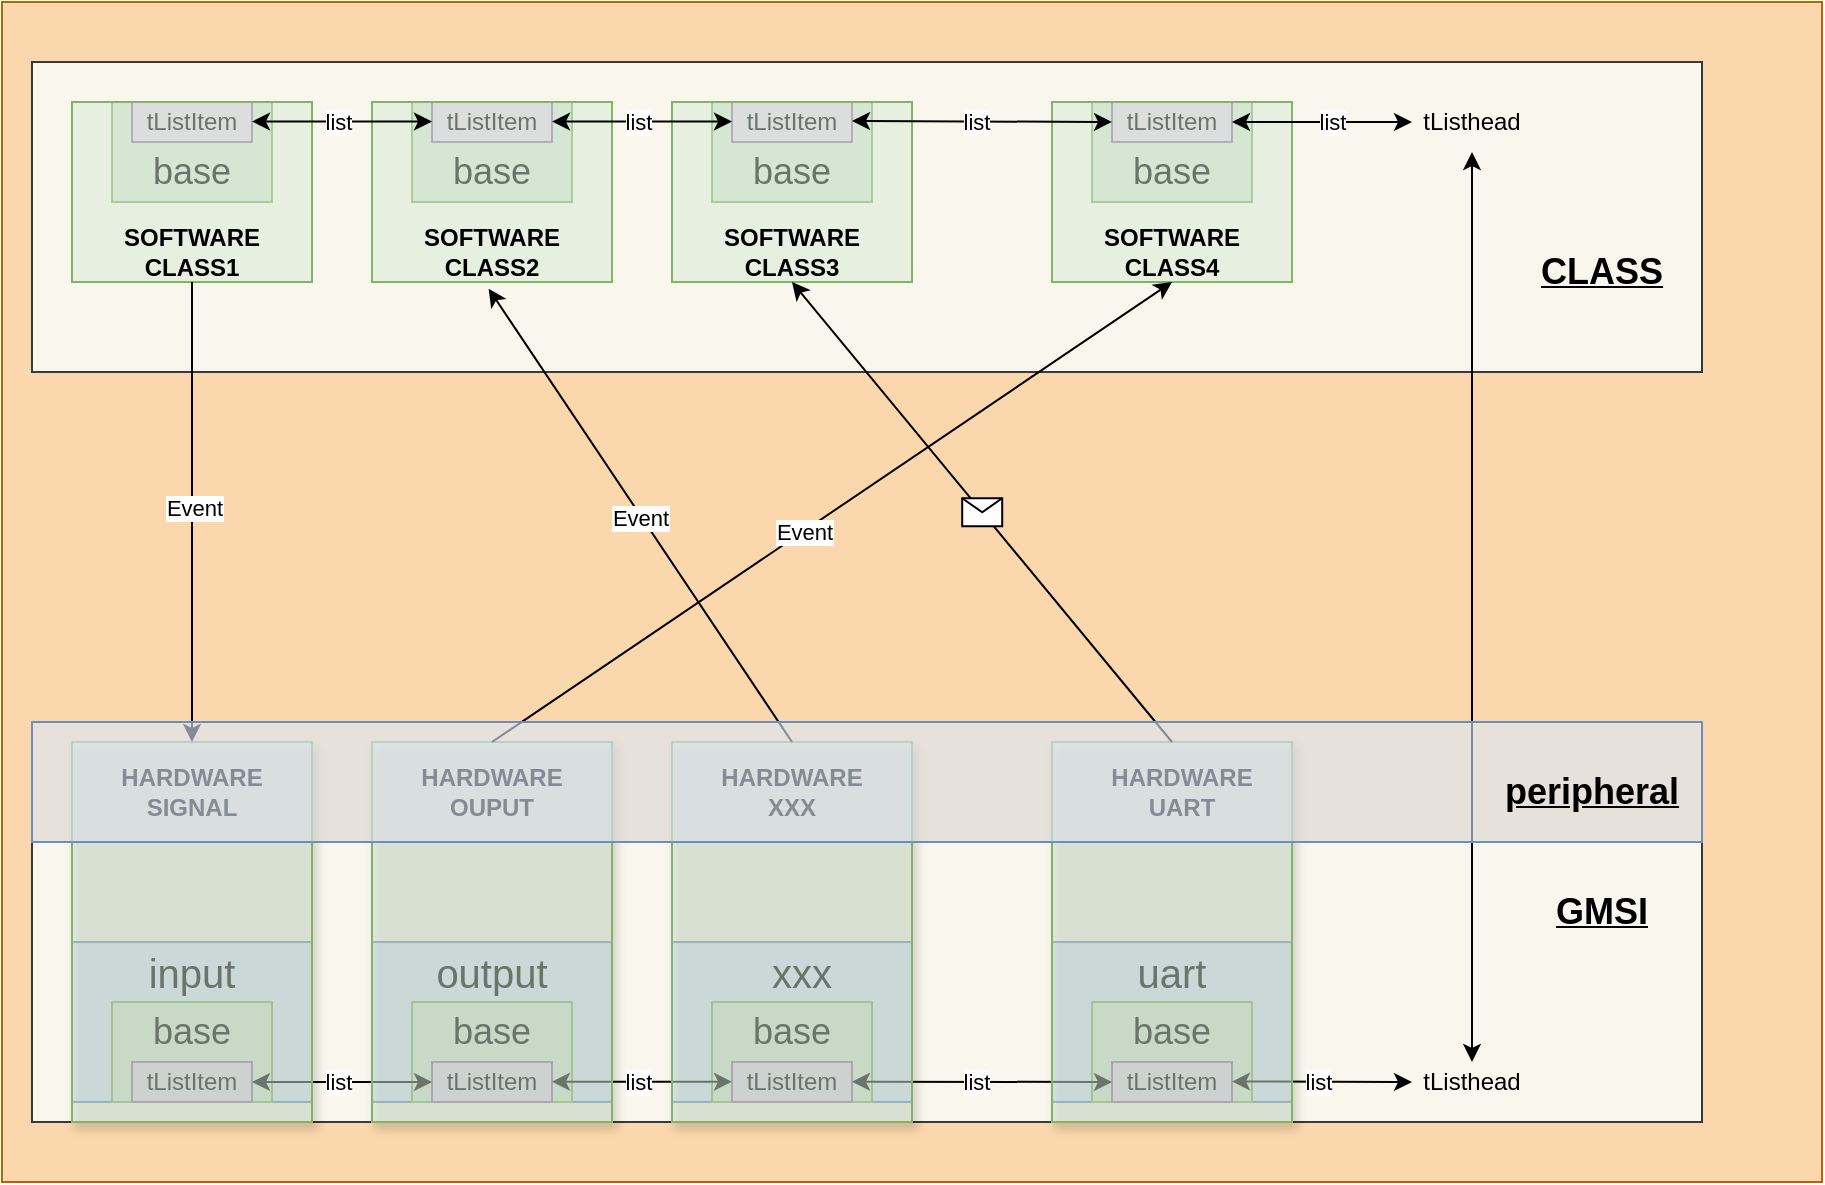 <mxfile version="22.0.2" type="device">
  <diagram id="prtHgNgQTEPvFCAcTncT" name="Page-1">
    <mxGraphModel dx="2049" dy="1254" grid="1" gridSize="10" guides="1" tooltips="1" connect="1" arrows="1" fold="1" page="1" pageScale="1" pageWidth="1169" pageHeight="827" math="0" shadow="0">
      <root>
        <mxCell id="0" />
        <mxCell id="1" parent="0" />
        <mxCell id="mf1GADLFmb1IAwnApvGf-101" value="" style="rounded=0;whiteSpace=wrap;html=1;fillColor=#fad7ac;strokeColor=#b46504;" parent="1" vertex="1">
          <mxGeometry x="129" y="130" width="910" height="590" as="geometry" />
        </mxCell>
        <mxCell id="mf1GADLFmb1IAwnApvGf-99" value="" style="rounded=0;whiteSpace=wrap;html=1;fillColor=#f9f7ed;strokeColor=#36393d;" parent="1" vertex="1">
          <mxGeometry x="144" y="160" width="835" height="155" as="geometry" />
        </mxCell>
        <mxCell id="mf1GADLFmb1IAwnApvGf-37" value="" style="rounded=0;whiteSpace=wrap;html=1;fillColor=#f9f7ed;strokeColor=#36393d;" parent="1" vertex="1">
          <mxGeometry x="144" y="550" width="835" height="140" as="geometry" />
        </mxCell>
        <mxCell id="mf1GADLFmb1IAwnApvGf-11" value="" style="rounded=0;whiteSpace=wrap;html=1;fillColor=#dae8fc;strokeColor=#6c8ebf;" parent="1" vertex="1">
          <mxGeometry x="164" y="600" width="120" height="80" as="geometry" />
        </mxCell>
        <mxCell id="mf1GADLFmb1IAwnApvGf-12" value="&lt;font style=&quot;font-size: 20px;&quot;&gt;input&lt;/font&gt;" style="text;html=1;strokeColor=none;fillColor=none;align=center;verticalAlign=middle;whiteSpace=wrap;rounded=0;" parent="1" vertex="1">
          <mxGeometry x="194" y="600" width="60" height="30" as="geometry" />
        </mxCell>
        <mxCell id="mf1GADLFmb1IAwnApvGf-6" style="edgeStyle=orthogonalEdgeStyle;rounded=0;orthogonalLoop=1;jettySize=auto;html=1;exitX=0;exitY=0;exitDx=0;exitDy=0;" parent="1" edge="1">
          <mxGeometry relative="1" as="geometry">
            <mxPoint x="209.0" y="640" as="sourcePoint" />
            <mxPoint x="209.0" y="640" as="targetPoint" />
          </mxGeometry>
        </mxCell>
        <mxCell id="mf1GADLFmb1IAwnApvGf-9" value="" style="rounded=0;whiteSpace=wrap;html=1;fillColor=#d5e8d4;strokeColor=#82b366;" parent="1" vertex="1">
          <mxGeometry x="184" y="630" width="80" height="50" as="geometry" />
        </mxCell>
        <mxCell id="mf1GADLFmb1IAwnApvGf-8" value="tListItem" style="rounded=0;whiteSpace=wrap;html=1;fillColor=#e1d5e7;strokeColor=#9673a6;shadow=0;" parent="1" vertex="1">
          <mxGeometry x="194" y="660" width="60" height="20" as="geometry" />
        </mxCell>
        <mxCell id="mf1GADLFmb1IAwnApvGf-10" value="&lt;font style=&quot;font-size: 18px;&quot;&gt;base&lt;/font&gt;" style="text;html=1;strokeColor=none;fillColor=none;align=center;verticalAlign=middle;whiteSpace=wrap;rounded=0;" parent="1" vertex="1">
          <mxGeometry x="199" y="630" width="50" height="30" as="geometry" />
        </mxCell>
        <mxCell id="mf1GADLFmb1IAwnApvGf-13" value="" style="rounded=0;whiteSpace=wrap;html=1;fillColor=#dae8fc;strokeColor=#6c8ebf;" parent="1" vertex="1">
          <mxGeometry x="314" y="600" width="120" height="80" as="geometry" />
        </mxCell>
        <mxCell id="mf1GADLFmb1IAwnApvGf-14" style="edgeStyle=orthogonalEdgeStyle;rounded=0;orthogonalLoop=1;jettySize=auto;html=1;exitX=0;exitY=0;exitDx=0;exitDy=0;" parent="1" edge="1">
          <mxGeometry relative="1" as="geometry">
            <mxPoint x="359.0" y="640" as="sourcePoint" />
            <mxPoint x="359.0" y="640" as="targetPoint" />
          </mxGeometry>
        </mxCell>
        <mxCell id="mf1GADLFmb1IAwnApvGf-15" value="" style="rounded=0;whiteSpace=wrap;html=1;fillColor=#d5e8d4;strokeColor=#82b366;" parent="1" vertex="1">
          <mxGeometry x="334" y="630" width="80" height="50" as="geometry" />
        </mxCell>
        <mxCell id="mf1GADLFmb1IAwnApvGf-16" value="tListItem" style="rounded=0;whiteSpace=wrap;html=1;fillColor=#e1d5e7;strokeColor=#9673a6;shadow=0;" parent="1" vertex="1">
          <mxGeometry x="344" y="660" width="60" height="20" as="geometry" />
        </mxCell>
        <mxCell id="mf1GADLFmb1IAwnApvGf-17" value="&lt;font style=&quot;font-size: 18px;&quot;&gt;base&lt;/font&gt;" style="text;html=1;strokeColor=none;fillColor=none;align=center;verticalAlign=middle;whiteSpace=wrap;rounded=0;" parent="1" vertex="1">
          <mxGeometry x="349" y="630" width="50" height="30" as="geometry" />
        </mxCell>
        <mxCell id="mf1GADLFmb1IAwnApvGf-18" value="" style="rounded=0;whiteSpace=wrap;html=1;fillColor=#dae8fc;strokeColor=#6c8ebf;" parent="1" vertex="1">
          <mxGeometry x="464" y="600" width="120" height="80" as="geometry" />
        </mxCell>
        <mxCell id="mf1GADLFmb1IAwnApvGf-19" style="edgeStyle=orthogonalEdgeStyle;rounded=0;orthogonalLoop=1;jettySize=auto;html=1;exitX=0;exitY=0;exitDx=0;exitDy=0;" parent="1" edge="1">
          <mxGeometry relative="1" as="geometry">
            <mxPoint x="509" y="640" as="sourcePoint" />
            <mxPoint x="509" y="640" as="targetPoint" />
          </mxGeometry>
        </mxCell>
        <mxCell id="mf1GADLFmb1IAwnApvGf-20" value="" style="rounded=0;whiteSpace=wrap;html=1;fillColor=#d5e8d4;strokeColor=#82b366;" parent="1" vertex="1">
          <mxGeometry x="484" y="630" width="80" height="50" as="geometry" />
        </mxCell>
        <mxCell id="mf1GADLFmb1IAwnApvGf-21" value="tListItem" style="rounded=0;whiteSpace=wrap;html=1;fillColor=#e1d5e7;strokeColor=#9673a6;shadow=0;" parent="1" vertex="1">
          <mxGeometry x="494" y="660" width="60" height="20" as="geometry" />
        </mxCell>
        <mxCell id="mf1GADLFmb1IAwnApvGf-22" value="&lt;font style=&quot;font-size: 18px;&quot;&gt;base&lt;/font&gt;" style="text;html=1;strokeColor=none;fillColor=none;align=center;verticalAlign=middle;whiteSpace=wrap;rounded=0;" parent="1" vertex="1">
          <mxGeometry x="499" y="630" width="50" height="30" as="geometry" />
        </mxCell>
        <mxCell id="mf1GADLFmb1IAwnApvGf-23" value="" style="rounded=0;whiteSpace=wrap;html=1;fillColor=#dae8fc;strokeColor=#6c8ebf;" parent="1" vertex="1">
          <mxGeometry x="654" y="600" width="120" height="80" as="geometry" />
        </mxCell>
        <mxCell id="mf1GADLFmb1IAwnApvGf-24" style="edgeStyle=orthogonalEdgeStyle;rounded=0;orthogonalLoop=1;jettySize=auto;html=1;exitX=0;exitY=0;exitDx=0;exitDy=0;" parent="1" edge="1">
          <mxGeometry relative="1" as="geometry">
            <mxPoint x="699" y="640" as="sourcePoint" />
            <mxPoint x="699" y="640" as="targetPoint" />
          </mxGeometry>
        </mxCell>
        <mxCell id="mf1GADLFmb1IAwnApvGf-25" value="" style="rounded=0;whiteSpace=wrap;html=1;fillColor=#d5e8d4;strokeColor=#82b366;" parent="1" vertex="1">
          <mxGeometry x="674" y="630" width="80" height="50" as="geometry" />
        </mxCell>
        <mxCell id="mf1GADLFmb1IAwnApvGf-26" value="tListItem" style="rounded=0;whiteSpace=wrap;html=1;fillColor=#e1d5e7;strokeColor=#9673a6;shadow=0;" parent="1" vertex="1">
          <mxGeometry x="684" y="660" width="60" height="20" as="geometry" />
        </mxCell>
        <mxCell id="mf1GADLFmb1IAwnApvGf-27" value="&lt;font style=&quot;font-size: 18px;&quot;&gt;base&lt;/font&gt;" style="text;html=1;strokeColor=none;fillColor=none;align=center;verticalAlign=middle;whiteSpace=wrap;rounded=0;" parent="1" vertex="1">
          <mxGeometry x="689" y="630" width="50" height="30" as="geometry" />
        </mxCell>
        <mxCell id="mf1GADLFmb1IAwnApvGf-28" value="" style="endArrow=classic;startArrow=classic;html=1;rounded=0;exitX=1;exitY=0.5;exitDx=0;exitDy=0;" parent="1" source="mf1GADLFmb1IAwnApvGf-8" edge="1">
          <mxGeometry width="50" height="50" relative="1" as="geometry">
            <mxPoint x="294" y="720" as="sourcePoint" />
            <mxPoint x="344" y="670" as="targetPoint" />
          </mxGeometry>
        </mxCell>
        <mxCell id="mf1GADLFmb1IAwnApvGf-29" value="list" style="edgeLabel;html=1;align=center;verticalAlign=middle;resizable=0;points=[];" parent="mf1GADLFmb1IAwnApvGf-28" vertex="1" connectable="0">
          <mxGeometry x="-0.048" relative="1" as="geometry">
            <mxPoint as="offset" />
          </mxGeometry>
        </mxCell>
        <mxCell id="mf1GADLFmb1IAwnApvGf-30" value="" style="endArrow=classic;startArrow=classic;html=1;rounded=0;exitX=1;exitY=0.5;exitDx=0;exitDy=0;" parent="1" edge="1">
          <mxGeometry width="50" height="50" relative="1" as="geometry">
            <mxPoint x="404" y="669.83" as="sourcePoint" />
            <mxPoint x="494" y="669.83" as="targetPoint" />
          </mxGeometry>
        </mxCell>
        <mxCell id="mf1GADLFmb1IAwnApvGf-31" value="list" style="edgeLabel;html=1;align=center;verticalAlign=middle;resizable=0;points=[];" parent="mf1GADLFmb1IAwnApvGf-30" vertex="1" connectable="0">
          <mxGeometry x="-0.048" relative="1" as="geometry">
            <mxPoint as="offset" />
          </mxGeometry>
        </mxCell>
        <mxCell id="mf1GADLFmb1IAwnApvGf-32" value="" style="endArrow=classic;startArrow=classic;html=1;rounded=0;exitX=1;exitY=0.5;exitDx=0;exitDy=0;entryX=0;entryY=0.5;entryDx=0;entryDy=0;" parent="1" target="mf1GADLFmb1IAwnApvGf-26" edge="1">
          <mxGeometry width="50" height="50" relative="1" as="geometry">
            <mxPoint x="554" y="669.83" as="sourcePoint" />
            <mxPoint x="644" y="669.83" as="targetPoint" />
          </mxGeometry>
        </mxCell>
        <mxCell id="mf1GADLFmb1IAwnApvGf-33" value="list" style="edgeLabel;html=1;align=center;verticalAlign=middle;resizable=0;points=[];" parent="mf1GADLFmb1IAwnApvGf-32" vertex="1" connectable="0">
          <mxGeometry x="-0.048" relative="1" as="geometry">
            <mxPoint as="offset" />
          </mxGeometry>
        </mxCell>
        <mxCell id="mf1GADLFmb1IAwnApvGf-34" value="" style="endArrow=classic;startArrow=classic;html=1;rounded=0;exitX=1;exitY=0.5;exitDx=0;exitDy=0;entryX=0;entryY=0.5;entryDx=0;entryDy=0;" parent="1" target="mf1GADLFmb1IAwnApvGf-36" edge="1">
          <mxGeometry width="50" height="50" relative="1" as="geometry">
            <mxPoint x="744" y="669.76" as="sourcePoint" />
            <mxPoint x="824" y="669.93" as="targetPoint" />
          </mxGeometry>
        </mxCell>
        <mxCell id="mf1GADLFmb1IAwnApvGf-35" value="list" style="edgeLabel;html=1;align=center;verticalAlign=middle;resizable=0;points=[];" parent="mf1GADLFmb1IAwnApvGf-34" vertex="1" connectable="0">
          <mxGeometry x="-0.048" relative="1" as="geometry">
            <mxPoint as="offset" />
          </mxGeometry>
        </mxCell>
        <mxCell id="mf1GADLFmb1IAwnApvGf-36" value="tListhead" style="text;html=1;strokeColor=none;fillColor=none;align=center;verticalAlign=middle;whiteSpace=wrap;rounded=0;" parent="1" vertex="1">
          <mxGeometry x="834" y="655" width="60" height="30" as="geometry" />
        </mxCell>
        <mxCell id="mf1GADLFmb1IAwnApvGf-38" value="&lt;u style=&quot;font-size: 18px;&quot;&gt;GMSI&lt;/u&gt;" style="text;html=1;align=center;verticalAlign=middle;whiteSpace=wrap;rounded=0;shadow=1;fontStyle=1;fontSize=18;" parent="1" vertex="1">
          <mxGeometry x="899" y="570" width="60" height="30" as="geometry" />
        </mxCell>
        <mxCell id="mf1GADLFmb1IAwnApvGf-39" value="&lt;span style=&quot;font-size: 20px;&quot;&gt;output&lt;/span&gt;" style="text;html=1;strokeColor=none;fillColor=none;align=center;verticalAlign=middle;whiteSpace=wrap;rounded=0;" parent="1" vertex="1">
          <mxGeometry x="344" y="600" width="60" height="30" as="geometry" />
        </mxCell>
        <mxCell id="mf1GADLFmb1IAwnApvGf-40" value="&lt;font style=&quot;font-size: 20px;&quot;&gt;uart&lt;/font&gt;" style="text;html=1;strokeColor=none;fillColor=none;align=center;verticalAlign=middle;whiteSpace=wrap;rounded=0;" parent="1" vertex="1">
          <mxGeometry x="684" y="600" width="60" height="30" as="geometry" />
        </mxCell>
        <mxCell id="mf1GADLFmb1IAwnApvGf-41" value="&lt;font style=&quot;font-size: 20px;&quot;&gt;xxx&lt;/font&gt;" style="text;html=1;strokeColor=none;fillColor=none;align=center;verticalAlign=middle;whiteSpace=wrap;rounded=0;" parent="1" vertex="1">
          <mxGeometry x="499" y="600" width="60" height="30" as="geometry" />
        </mxCell>
        <mxCell id="mf1GADLFmb1IAwnApvGf-42" value="" style="rounded=0;whiteSpace=wrap;html=1;fillColor=#d5e8d4;textOpacity=50;shadow=1;strokeColor=#82b366;glass=0;fillOpacity=50;" parent="1" vertex="1">
          <mxGeometry x="164" y="500" width="120" height="190" as="geometry" />
        </mxCell>
        <mxCell id="mf1GADLFmb1IAwnApvGf-44" value="" style="rounded=0;whiteSpace=wrap;html=1;fillColor=#d5e8d4;textOpacity=50;shadow=1;strokeColor=#82b366;glass=0;fillOpacity=50;" parent="1" vertex="1">
          <mxGeometry x="314" y="500" width="120" height="190" as="geometry" />
        </mxCell>
        <mxCell id="mf1GADLFmb1IAwnApvGf-46" value="" style="rounded=0;whiteSpace=wrap;html=1;fillColor=#d5e8d4;textOpacity=50;shadow=1;strokeColor=#82b366;glass=0;fillOpacity=50;" parent="1" vertex="1">
          <mxGeometry x="654" y="500" width="120" height="190" as="geometry" />
        </mxCell>
        <mxCell id="mf1GADLFmb1IAwnApvGf-48" value="" style="rounded=0;whiteSpace=wrap;html=1;fillColor=#d5e8d4;textOpacity=50;shadow=1;strokeColor=#82b366;glass=0;fillOpacity=50;" parent="1" vertex="1">
          <mxGeometry x="464" y="500" width="120" height="190" as="geometry" />
        </mxCell>
        <mxCell id="mf1GADLFmb1IAwnApvGf-50" style="edgeStyle=orthogonalEdgeStyle;rounded=0;orthogonalLoop=1;jettySize=auto;html=1;exitX=0;exitY=0;exitDx=0;exitDy=0;" parent="1" edge="1">
          <mxGeometry relative="1" as="geometry">
            <mxPoint x="209.0" y="190" as="sourcePoint" />
            <mxPoint x="209.0" y="190" as="targetPoint" />
          </mxGeometry>
        </mxCell>
        <mxCell id="mf1GADLFmb1IAwnApvGf-51" value="" style="rounded=0;whiteSpace=wrap;html=1;fillColor=#d5e8d4;strokeColor=#82b366;" parent="1" vertex="1">
          <mxGeometry x="184" y="180" width="80" height="50" as="geometry" />
        </mxCell>
        <mxCell id="mf1GADLFmb1IAwnApvGf-52" value="tListItem" style="rounded=0;whiteSpace=wrap;html=1;fillColor=#e1d5e7;strokeColor=#9673a6;shadow=0;" parent="1" vertex="1">
          <mxGeometry x="194" y="180" width="60" height="20" as="geometry" />
        </mxCell>
        <mxCell id="mf1GADLFmb1IAwnApvGf-53" value="&lt;font style=&quot;font-size: 18px;&quot;&gt;base&lt;/font&gt;" style="text;html=1;strokeColor=none;fillColor=none;align=center;verticalAlign=middle;whiteSpace=wrap;rounded=0;" parent="1" vertex="1">
          <mxGeometry x="199" y="200" width="50" height="30" as="geometry" />
        </mxCell>
        <mxCell id="mf1GADLFmb1IAwnApvGf-54" value="" style="rounded=0;whiteSpace=wrap;html=1;fillColor=#d5e8d4;strokeColor=#82b366;fillOpacity=50;" parent="1" vertex="1">
          <mxGeometry x="164" y="180" width="120" height="90" as="geometry" />
        </mxCell>
        <mxCell id="mf1GADLFmb1IAwnApvGf-56" value="SOFTWARE&lt;br&gt;CLASS1" style="text;html=1;strokeColor=none;fillColor=none;align=center;verticalAlign=middle;whiteSpace=wrap;rounded=0;fontStyle=1" parent="1" vertex="1">
          <mxGeometry x="194" y="240" width="60" height="30" as="geometry" />
        </mxCell>
        <mxCell id="mf1GADLFmb1IAwnApvGf-57" style="edgeStyle=orthogonalEdgeStyle;rounded=0;orthogonalLoop=1;jettySize=auto;html=1;exitX=0;exitY=0;exitDx=0;exitDy=0;" parent="1" edge="1">
          <mxGeometry relative="1" as="geometry">
            <mxPoint x="359.0" y="190" as="sourcePoint" />
            <mxPoint x="359.0" y="190" as="targetPoint" />
          </mxGeometry>
        </mxCell>
        <mxCell id="mf1GADLFmb1IAwnApvGf-58" value="" style="rounded=0;whiteSpace=wrap;html=1;fillColor=#d5e8d4;strokeColor=#82b366;" parent="1" vertex="1">
          <mxGeometry x="334" y="180" width="80" height="50" as="geometry" />
        </mxCell>
        <mxCell id="mf1GADLFmb1IAwnApvGf-59" value="tListItem" style="rounded=0;whiteSpace=wrap;html=1;fillColor=#e1d5e7;strokeColor=#9673a6;shadow=0;" parent="1" vertex="1">
          <mxGeometry x="344" y="180" width="60" height="20" as="geometry" />
        </mxCell>
        <mxCell id="mf1GADLFmb1IAwnApvGf-60" value="&lt;font style=&quot;font-size: 18px;&quot;&gt;base&lt;/font&gt;" style="text;html=1;strokeColor=none;fillColor=none;align=center;verticalAlign=middle;whiteSpace=wrap;rounded=0;" parent="1" vertex="1">
          <mxGeometry x="349" y="200" width="50" height="30" as="geometry" />
        </mxCell>
        <mxCell id="mf1GADLFmb1IAwnApvGf-61" value="" style="rounded=0;whiteSpace=wrap;html=1;fillColor=#d5e8d4;strokeColor=#82b366;fillOpacity=50;" parent="1" vertex="1">
          <mxGeometry x="314" y="180" width="120" height="90" as="geometry" />
        </mxCell>
        <mxCell id="mf1GADLFmb1IAwnApvGf-62" value="SOFTWARE&lt;br&gt;CLASS2" style="text;html=1;strokeColor=none;fillColor=none;align=center;verticalAlign=middle;whiteSpace=wrap;rounded=0;fontStyle=1" parent="1" vertex="1">
          <mxGeometry x="344" y="240" width="60" height="30" as="geometry" />
        </mxCell>
        <mxCell id="mf1GADLFmb1IAwnApvGf-63" style="edgeStyle=orthogonalEdgeStyle;rounded=0;orthogonalLoop=1;jettySize=auto;html=1;exitX=0;exitY=0;exitDx=0;exitDy=0;" parent="1" edge="1">
          <mxGeometry relative="1" as="geometry">
            <mxPoint x="509" y="190" as="sourcePoint" />
            <mxPoint x="509" y="190" as="targetPoint" />
          </mxGeometry>
        </mxCell>
        <mxCell id="mf1GADLFmb1IAwnApvGf-64" value="" style="rounded=0;whiteSpace=wrap;html=1;fillColor=#d5e8d4;strokeColor=#82b366;" parent="1" vertex="1">
          <mxGeometry x="484" y="180" width="80" height="50" as="geometry" />
        </mxCell>
        <mxCell id="mf1GADLFmb1IAwnApvGf-65" value="tListItem" style="rounded=0;whiteSpace=wrap;html=1;fillColor=#e1d5e7;strokeColor=#9673a6;shadow=0;" parent="1" vertex="1">
          <mxGeometry x="494" y="180" width="60" height="20" as="geometry" />
        </mxCell>
        <mxCell id="mf1GADLFmb1IAwnApvGf-66" value="&lt;font style=&quot;font-size: 18px;&quot;&gt;base&lt;/font&gt;" style="text;html=1;strokeColor=none;fillColor=none;align=center;verticalAlign=middle;whiteSpace=wrap;rounded=0;" parent="1" vertex="1">
          <mxGeometry x="499" y="200" width="50" height="30" as="geometry" />
        </mxCell>
        <mxCell id="mf1GADLFmb1IAwnApvGf-67" value="" style="rounded=0;whiteSpace=wrap;html=1;fillColor=#d5e8d4;strokeColor=#82b366;fillOpacity=50;" parent="1" vertex="1">
          <mxGeometry x="464" y="180" width="120" height="90" as="geometry" />
        </mxCell>
        <mxCell id="mf1GADLFmb1IAwnApvGf-68" value="SOFTWARE&lt;br&gt;CLASS3" style="text;html=1;strokeColor=none;fillColor=none;align=center;verticalAlign=middle;whiteSpace=wrap;rounded=0;fontStyle=1" parent="1" vertex="1">
          <mxGeometry x="494" y="240" width="60" height="30" as="geometry" />
        </mxCell>
        <mxCell id="mf1GADLFmb1IAwnApvGf-69" style="edgeStyle=orthogonalEdgeStyle;rounded=0;orthogonalLoop=1;jettySize=auto;html=1;exitX=0;exitY=0;exitDx=0;exitDy=0;" parent="1" edge="1">
          <mxGeometry relative="1" as="geometry">
            <mxPoint x="699" y="190" as="sourcePoint" />
            <mxPoint x="699" y="190" as="targetPoint" />
          </mxGeometry>
        </mxCell>
        <mxCell id="mf1GADLFmb1IAwnApvGf-70" value="" style="rounded=0;whiteSpace=wrap;html=1;fillColor=#d5e8d4;strokeColor=#82b366;" parent="1" vertex="1">
          <mxGeometry x="674" y="180" width="80" height="50" as="geometry" />
        </mxCell>
        <mxCell id="mf1GADLFmb1IAwnApvGf-71" value="tListItem" style="rounded=0;whiteSpace=wrap;html=1;fillColor=#e1d5e7;strokeColor=#9673a6;shadow=0;" parent="1" vertex="1">
          <mxGeometry x="684" y="180" width="60" height="20" as="geometry" />
        </mxCell>
        <mxCell id="mf1GADLFmb1IAwnApvGf-72" value="&lt;font style=&quot;font-size: 18px;&quot;&gt;base&lt;/font&gt;" style="text;html=1;strokeColor=none;fillColor=none;align=center;verticalAlign=middle;whiteSpace=wrap;rounded=0;" parent="1" vertex="1">
          <mxGeometry x="689" y="200" width="50" height="30" as="geometry" />
        </mxCell>
        <mxCell id="mf1GADLFmb1IAwnApvGf-73" value="" style="rounded=0;whiteSpace=wrap;html=1;fillColor=#d5e8d4;strokeColor=#82b366;fillOpacity=50;" parent="1" vertex="1">
          <mxGeometry x="654" y="180" width="120" height="90" as="geometry" />
        </mxCell>
        <mxCell id="mf1GADLFmb1IAwnApvGf-74" value="SOFTWARE&lt;br&gt;CLASS4" style="text;html=1;strokeColor=none;fillColor=none;align=center;verticalAlign=middle;whiteSpace=wrap;rounded=0;fontStyle=1" parent="1" vertex="1">
          <mxGeometry x="684" y="240" width="60" height="30" as="geometry" />
        </mxCell>
        <mxCell id="mf1GADLFmb1IAwnApvGf-75" value="" style="endArrow=classic;startArrow=classic;html=1;rounded=0;exitX=1;exitY=0.5;exitDx=0;exitDy=0;" parent="1" edge="1">
          <mxGeometry width="50" height="50" relative="1" as="geometry">
            <mxPoint x="254" y="189.8" as="sourcePoint" />
            <mxPoint x="344" y="189.8" as="targetPoint" />
          </mxGeometry>
        </mxCell>
        <mxCell id="mf1GADLFmb1IAwnApvGf-76" value="list" style="edgeLabel;html=1;align=center;verticalAlign=middle;resizable=0;points=[];" parent="mf1GADLFmb1IAwnApvGf-75" vertex="1" connectable="0">
          <mxGeometry x="-0.048" relative="1" as="geometry">
            <mxPoint as="offset" />
          </mxGeometry>
        </mxCell>
        <mxCell id="mf1GADLFmb1IAwnApvGf-77" value="" style="endArrow=classic;startArrow=classic;html=1;rounded=0;exitX=1;exitY=0.5;exitDx=0;exitDy=0;" parent="1" edge="1">
          <mxGeometry width="50" height="50" relative="1" as="geometry">
            <mxPoint x="404" y="189.8" as="sourcePoint" />
            <mxPoint x="494" y="189.8" as="targetPoint" />
          </mxGeometry>
        </mxCell>
        <mxCell id="mf1GADLFmb1IAwnApvGf-78" value="list" style="edgeLabel;html=1;align=center;verticalAlign=middle;resizable=0;points=[];" parent="mf1GADLFmb1IAwnApvGf-77" vertex="1" connectable="0">
          <mxGeometry x="-0.048" relative="1" as="geometry">
            <mxPoint as="offset" />
          </mxGeometry>
        </mxCell>
        <mxCell id="mf1GADLFmb1IAwnApvGf-79" value="" style="endArrow=classic;startArrow=classic;html=1;rounded=0;exitX=1;exitY=0.5;exitDx=0;exitDy=0;entryX=0.25;entryY=0.111;entryDx=0;entryDy=0;entryPerimeter=0;" parent="1" target="mf1GADLFmb1IAwnApvGf-73" edge="1">
          <mxGeometry width="50" height="50" relative="1" as="geometry">
            <mxPoint x="554" y="189.5" as="sourcePoint" />
            <mxPoint x="644" y="189.5" as="targetPoint" />
          </mxGeometry>
        </mxCell>
        <mxCell id="mf1GADLFmb1IAwnApvGf-80" value="list" style="edgeLabel;html=1;align=center;verticalAlign=middle;resizable=0;points=[];" parent="mf1GADLFmb1IAwnApvGf-79" vertex="1" connectable="0">
          <mxGeometry x="-0.048" relative="1" as="geometry">
            <mxPoint as="offset" />
          </mxGeometry>
        </mxCell>
        <mxCell id="mf1GADLFmb1IAwnApvGf-82" value="" style="endArrow=classic;startArrow=classic;html=1;rounded=0;entryX=0.5;entryY=1;entryDx=0;entryDy=0;" parent="1" target="mf1GADLFmb1IAwnApvGf-96" edge="1">
          <mxGeometry width="50" height="50" relative="1" as="geometry">
            <mxPoint x="864" y="660" as="sourcePoint" />
            <mxPoint x="864" y="350" as="targetPoint" />
          </mxGeometry>
        </mxCell>
        <mxCell id="mf1GADLFmb1IAwnApvGf-83" value="" style="endArrow=classic;html=1;rounded=0;entryX=0.5;entryY=1;entryDx=0;entryDy=0;exitX=0.5;exitY=0;exitDx=0;exitDy=0;" parent="1" source="mf1GADLFmb1IAwnApvGf-46" target="mf1GADLFmb1IAwnApvGf-68" edge="1">
          <mxGeometry relative="1" as="geometry">
            <mxPoint x="704" y="480" as="sourcePoint" />
            <mxPoint x="804" y="480" as="targetPoint" />
          </mxGeometry>
        </mxCell>
        <mxCell id="mf1GADLFmb1IAwnApvGf-84" value="" style="shape=message;html=1;outlineConnect=0;" parent="mf1GADLFmb1IAwnApvGf-83" vertex="1">
          <mxGeometry width="20" height="14" relative="1" as="geometry">
            <mxPoint x="-10" y="-7" as="offset" />
          </mxGeometry>
        </mxCell>
        <mxCell id="mf1GADLFmb1IAwnApvGf-90" value="" style="endArrow=classic;html=1;rounded=0;entryX=0.472;entryY=1.111;entryDx=0;entryDy=0;entryPerimeter=0;" parent="1" target="mf1GADLFmb1IAwnApvGf-62" edge="1">
          <mxGeometry width="50" height="50" relative="1" as="geometry">
            <mxPoint x="524" y="500" as="sourcePoint" />
            <mxPoint x="574" y="450" as="targetPoint" />
          </mxGeometry>
        </mxCell>
        <mxCell id="mf1GADLFmb1IAwnApvGf-91" value="Event" style="edgeLabel;html=1;align=center;verticalAlign=middle;resizable=0;points=[];" parent="mf1GADLFmb1IAwnApvGf-90" vertex="1" connectable="0">
          <mxGeometry x="-0.005" y="1" relative="1" as="geometry">
            <mxPoint as="offset" />
          </mxGeometry>
        </mxCell>
        <mxCell id="mf1GADLFmb1IAwnApvGf-92" value="" style="endArrow=classic;html=1;rounded=0;entryX=0.5;entryY=0;entryDx=0;entryDy=0;exitX=0.5;exitY=1;exitDx=0;exitDy=0;" parent="1" source="mf1GADLFmb1IAwnApvGf-56" target="mf1GADLFmb1IAwnApvGf-42" edge="1">
          <mxGeometry width="50" height="50" relative="1" as="geometry">
            <mxPoint x="594" y="460" as="sourcePoint" />
            <mxPoint x="644" y="410" as="targetPoint" />
          </mxGeometry>
        </mxCell>
        <mxCell id="mf1GADLFmb1IAwnApvGf-93" value="Event" style="edgeLabel;html=1;align=center;verticalAlign=middle;resizable=0;points=[];" parent="mf1GADLFmb1IAwnApvGf-92" vertex="1" connectable="0">
          <mxGeometry x="-0.018" y="1" relative="1" as="geometry">
            <mxPoint as="offset" />
          </mxGeometry>
        </mxCell>
        <mxCell id="mf1GADLFmb1IAwnApvGf-94" value="" style="endArrow=classic;html=1;rounded=0;entryX=0.5;entryY=1;entryDx=0;entryDy=0;" parent="1" target="mf1GADLFmb1IAwnApvGf-74" edge="1">
          <mxGeometry width="50" height="50" relative="1" as="geometry">
            <mxPoint x="374" y="500" as="sourcePoint" />
            <mxPoint x="424" y="450" as="targetPoint" />
          </mxGeometry>
        </mxCell>
        <mxCell id="mf1GADLFmb1IAwnApvGf-95" value="Event" style="edgeLabel;html=1;align=center;verticalAlign=middle;resizable=0;points=[];" parent="mf1GADLFmb1IAwnApvGf-94" vertex="1" connectable="0">
          <mxGeometry x="-0.086" relative="1" as="geometry">
            <mxPoint as="offset" />
          </mxGeometry>
        </mxCell>
        <mxCell id="mf1GADLFmb1IAwnApvGf-96" value="tListhead" style="text;html=1;strokeColor=none;fillColor=none;align=center;verticalAlign=middle;whiteSpace=wrap;rounded=0;" parent="1" vertex="1">
          <mxGeometry x="834" y="175" width="60" height="30" as="geometry" />
        </mxCell>
        <mxCell id="mf1GADLFmb1IAwnApvGf-97" value="" style="endArrow=classic;startArrow=classic;html=1;rounded=0;exitX=0.75;exitY=0.111;exitDx=0;exitDy=0;exitPerimeter=0;" parent="1" source="mf1GADLFmb1IAwnApvGf-73" edge="1">
          <mxGeometry width="50" height="50" relative="1" as="geometry">
            <mxPoint x="784" y="240" as="sourcePoint" />
            <mxPoint x="834" y="190" as="targetPoint" />
          </mxGeometry>
        </mxCell>
        <mxCell id="mf1GADLFmb1IAwnApvGf-98" value="list" style="edgeLabel;html=1;align=center;verticalAlign=middle;resizable=0;points=[];" parent="mf1GADLFmb1IAwnApvGf-97" vertex="1" connectable="0">
          <mxGeometry x="0.289" y="-1" relative="1" as="geometry">
            <mxPoint x="-8" y="-1" as="offset" />
          </mxGeometry>
        </mxCell>
        <mxCell id="mf1GADLFmb1IAwnApvGf-100" value="&lt;u style=&quot;font-size: 18px;&quot;&gt;CLASS&lt;/u&gt;" style="text;html=1;align=center;verticalAlign=middle;whiteSpace=wrap;rounded=0;shadow=1;fontStyle=1;fontSize=18;" parent="1" vertex="1">
          <mxGeometry x="899" y="250" width="60" height="30" as="geometry" />
        </mxCell>
        <mxCell id="mf1GADLFmb1IAwnApvGf-43" value="HARDWARE&lt;br&gt;SIGNAL" style="text;html=1;strokeColor=none;fillColor=none;align=center;verticalAlign=middle;whiteSpace=wrap;rounded=0;fontStyle=1" parent="1" vertex="1">
          <mxGeometry x="194" y="510" width="60" height="30" as="geometry" />
        </mxCell>
        <mxCell id="mf1GADLFmb1IAwnApvGf-45" value="HARDWARE&lt;br&gt;OUPUT" style="text;html=1;strokeColor=none;fillColor=none;align=center;verticalAlign=middle;whiteSpace=wrap;rounded=0;fontStyle=1" parent="1" vertex="1">
          <mxGeometry x="344" y="510" width="60" height="30" as="geometry" />
        </mxCell>
        <mxCell id="mf1GADLFmb1IAwnApvGf-49" value="HARDWARE&lt;br&gt;XXX" style="text;html=1;strokeColor=none;fillColor=none;align=center;verticalAlign=middle;whiteSpace=wrap;rounded=0;fontStyle=1" parent="1" vertex="1">
          <mxGeometry x="494" y="510" width="60" height="30" as="geometry" />
        </mxCell>
        <mxCell id="mf1GADLFmb1IAwnApvGf-47" value="HARDWARE&lt;br&gt;UART" style="text;html=1;strokeColor=none;fillColor=none;align=center;verticalAlign=middle;whiteSpace=wrap;rounded=0;fontStyle=1" parent="1" vertex="1">
          <mxGeometry x="689" y="510" width="60" height="30" as="geometry" />
        </mxCell>
        <mxCell id="cr7YR5-yYkzE5YJPjU1D-24" value="" style="rounded=0;whiteSpace=wrap;html=1;fillColor=#dae8fc;strokeColor=#6c8ebf;fillOpacity=60;" vertex="1" parent="1">
          <mxGeometry x="144" y="490" width="835" height="60" as="geometry" />
        </mxCell>
        <mxCell id="cr7YR5-yYkzE5YJPjU1D-25" value="&lt;u style=&quot;font-size: 18px;&quot;&gt;peripheral&lt;/u&gt;" style="text;html=1;align=center;verticalAlign=middle;whiteSpace=wrap;rounded=0;shadow=1;fontSize=18;fontStyle=1" vertex="1" parent="1">
          <mxGeometry x="894" y="510" width="60" height="30" as="geometry" />
        </mxCell>
      </root>
    </mxGraphModel>
  </diagram>
</mxfile>
